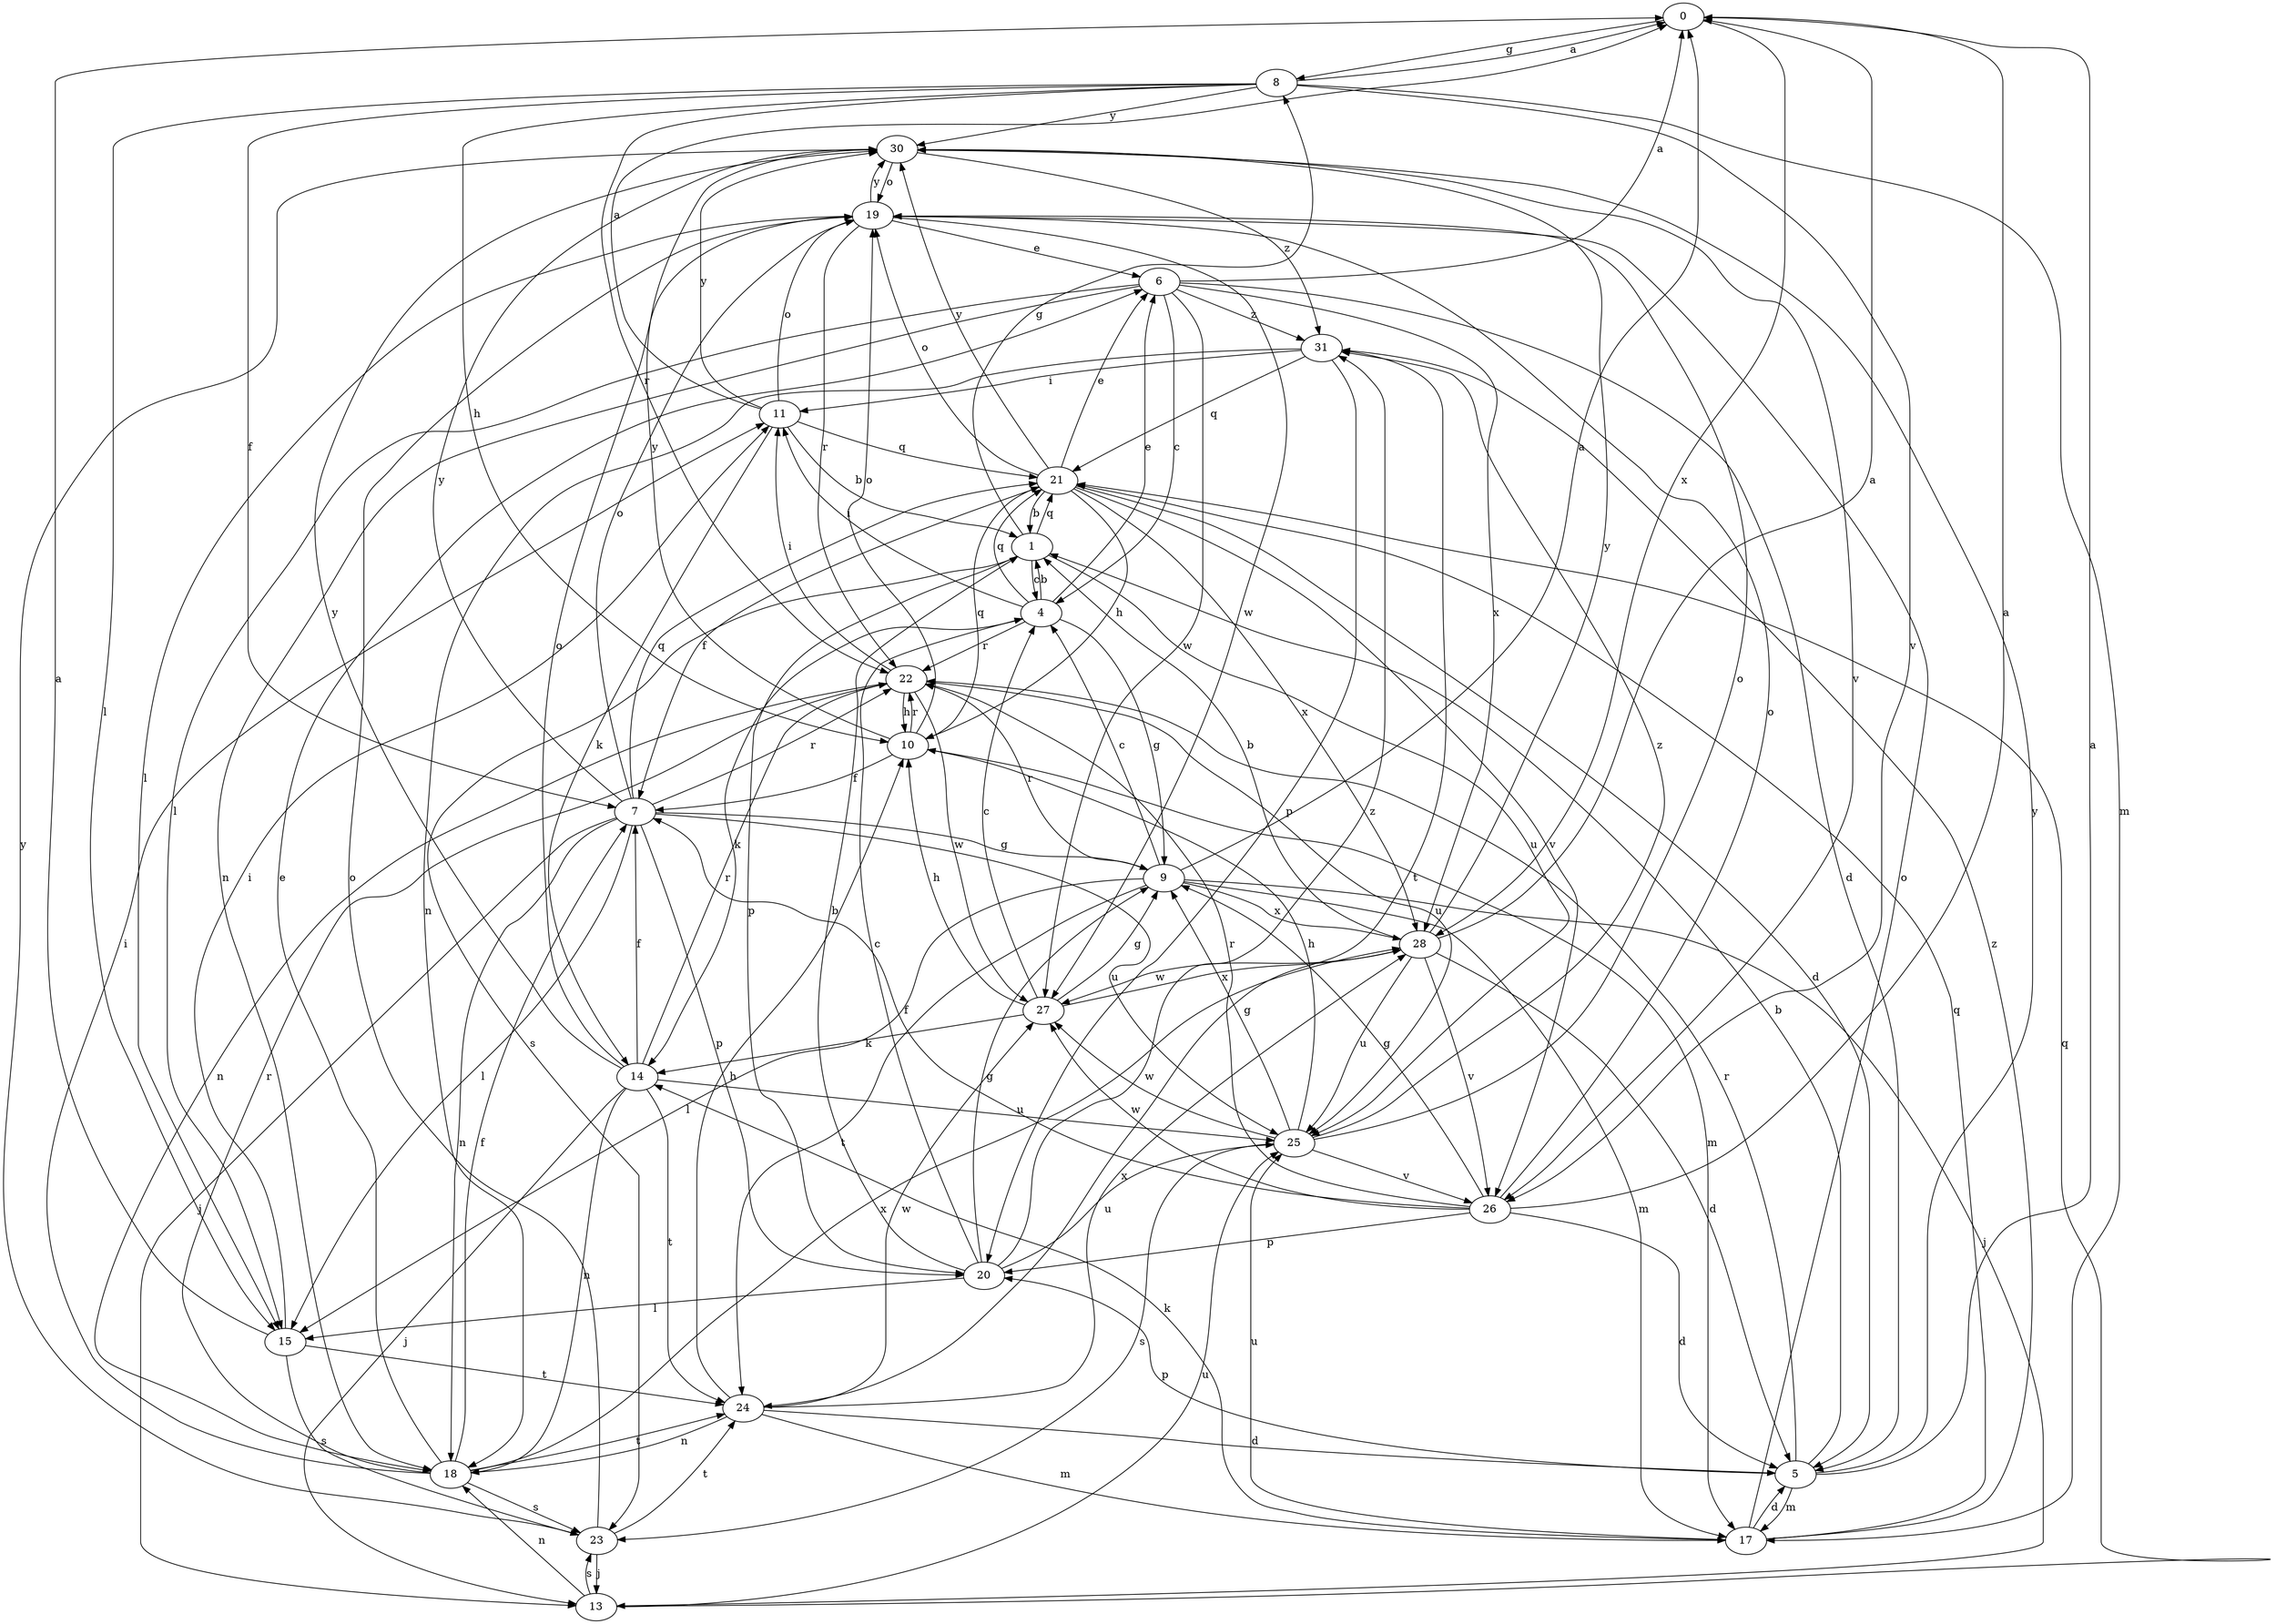 strict digraph  {
0;
1;
4;
5;
6;
7;
8;
9;
10;
11;
13;
14;
15;
17;
18;
19;
20;
21;
22;
23;
24;
25;
26;
27;
28;
30;
31;
0 -> 8  [label=g];
0 -> 28  [label=x];
1 -> 4  [label=c];
1 -> 8  [label=g];
1 -> 20  [label=p];
1 -> 21  [label=q];
1 -> 23  [label=s];
1 -> 25  [label=u];
4 -> 1  [label=b];
4 -> 6  [label=e];
4 -> 9  [label=g];
4 -> 11  [label=i];
4 -> 14  [label=k];
4 -> 21  [label=q];
4 -> 22  [label=r];
5 -> 0  [label=a];
5 -> 1  [label=b];
5 -> 17  [label=m];
5 -> 20  [label=p];
5 -> 22  [label=r];
5 -> 30  [label=y];
6 -> 0  [label=a];
6 -> 4  [label=c];
6 -> 5  [label=d];
6 -> 15  [label=l];
6 -> 18  [label=n];
6 -> 27  [label=w];
6 -> 28  [label=x];
6 -> 31  [label=z];
7 -> 9  [label=g];
7 -> 13  [label=j];
7 -> 15  [label=l];
7 -> 18  [label=n];
7 -> 19  [label=o];
7 -> 20  [label=p];
7 -> 21  [label=q];
7 -> 22  [label=r];
7 -> 25  [label=u];
7 -> 30  [label=y];
8 -> 0  [label=a];
8 -> 7  [label=f];
8 -> 10  [label=h];
8 -> 15  [label=l];
8 -> 17  [label=m];
8 -> 22  [label=r];
8 -> 26  [label=v];
8 -> 30  [label=y];
9 -> 0  [label=a];
9 -> 4  [label=c];
9 -> 13  [label=j];
9 -> 15  [label=l];
9 -> 17  [label=m];
9 -> 22  [label=r];
9 -> 24  [label=t];
9 -> 28  [label=x];
10 -> 7  [label=f];
10 -> 17  [label=m];
10 -> 19  [label=o];
10 -> 21  [label=q];
10 -> 22  [label=r];
10 -> 30  [label=y];
11 -> 0  [label=a];
11 -> 1  [label=b];
11 -> 14  [label=k];
11 -> 19  [label=o];
11 -> 21  [label=q];
11 -> 30  [label=y];
13 -> 18  [label=n];
13 -> 21  [label=q];
13 -> 23  [label=s];
13 -> 25  [label=u];
14 -> 7  [label=f];
14 -> 13  [label=j];
14 -> 18  [label=n];
14 -> 19  [label=o];
14 -> 22  [label=r];
14 -> 24  [label=t];
14 -> 25  [label=u];
14 -> 30  [label=y];
15 -> 0  [label=a];
15 -> 11  [label=i];
15 -> 23  [label=s];
15 -> 24  [label=t];
17 -> 5  [label=d];
17 -> 14  [label=k];
17 -> 19  [label=o];
17 -> 21  [label=q];
17 -> 25  [label=u];
17 -> 31  [label=z];
18 -> 6  [label=e];
18 -> 7  [label=f];
18 -> 11  [label=i];
18 -> 22  [label=r];
18 -> 23  [label=s];
18 -> 24  [label=t];
18 -> 28  [label=x];
19 -> 6  [label=e];
19 -> 15  [label=l];
19 -> 22  [label=r];
19 -> 27  [label=w];
19 -> 30  [label=y];
20 -> 1  [label=b];
20 -> 4  [label=c];
20 -> 9  [label=g];
20 -> 15  [label=l];
20 -> 25  [label=u];
20 -> 31  [label=z];
21 -> 1  [label=b];
21 -> 5  [label=d];
21 -> 6  [label=e];
21 -> 7  [label=f];
21 -> 10  [label=h];
21 -> 19  [label=o];
21 -> 26  [label=v];
21 -> 28  [label=x];
21 -> 30  [label=y];
22 -> 10  [label=h];
22 -> 11  [label=i];
22 -> 18  [label=n];
22 -> 25  [label=u];
22 -> 27  [label=w];
23 -> 13  [label=j];
23 -> 19  [label=o];
23 -> 24  [label=t];
23 -> 30  [label=y];
24 -> 5  [label=d];
24 -> 10  [label=h];
24 -> 17  [label=m];
24 -> 18  [label=n];
24 -> 27  [label=w];
24 -> 28  [label=x];
25 -> 9  [label=g];
25 -> 10  [label=h];
25 -> 19  [label=o];
25 -> 23  [label=s];
25 -> 26  [label=v];
25 -> 27  [label=w];
25 -> 31  [label=z];
26 -> 0  [label=a];
26 -> 5  [label=d];
26 -> 7  [label=f];
26 -> 9  [label=g];
26 -> 19  [label=o];
26 -> 20  [label=p];
26 -> 22  [label=r];
26 -> 27  [label=w];
27 -> 4  [label=c];
27 -> 9  [label=g];
27 -> 10  [label=h];
27 -> 14  [label=k];
27 -> 28  [label=x];
28 -> 0  [label=a];
28 -> 1  [label=b];
28 -> 5  [label=d];
28 -> 25  [label=u];
28 -> 26  [label=v];
28 -> 27  [label=w];
28 -> 30  [label=y];
30 -> 19  [label=o];
30 -> 26  [label=v];
30 -> 31  [label=z];
31 -> 11  [label=i];
31 -> 18  [label=n];
31 -> 20  [label=p];
31 -> 21  [label=q];
31 -> 24  [label=t];
}
